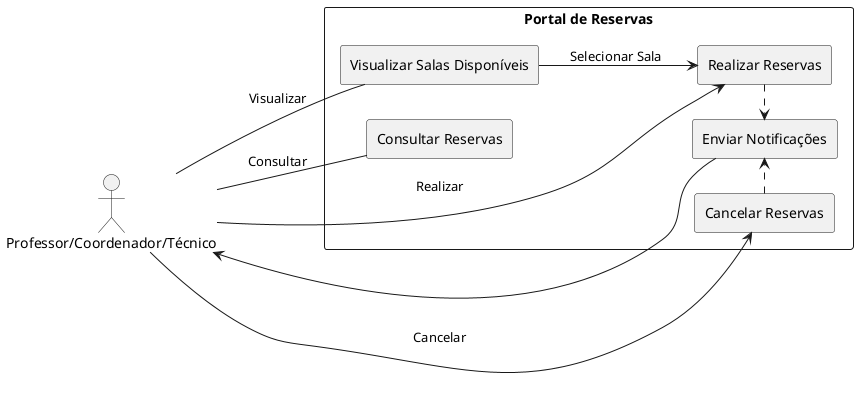 @startuml

left to right direction

actor "Professor/Coordenador/Técnico" as professor

rectangle "Portal de Reservas" as portal {
  rectangle "Visualizar Salas Disponíveis" as salas_disponiveis
  rectangle "Realizar Reservas" as reservas
  rectangle "Consultar Reservas" as consultar
  rectangle "Cancelar Reservas" as cancelar
  rectangle "Enviar Notificações" as notificacoes

  professor -- salas_disponiveis : Visualizar
  professor --> reservas : Realizar
  professor -- consultar : Consultar
  professor --> cancelar : Cancelar
  salas_disponiveis --> reservas : Selecionar Sala
  reservas .> notificacoes
  cancelar .> notificacoes
  notificacoes --> professor
  
}

@enduml
